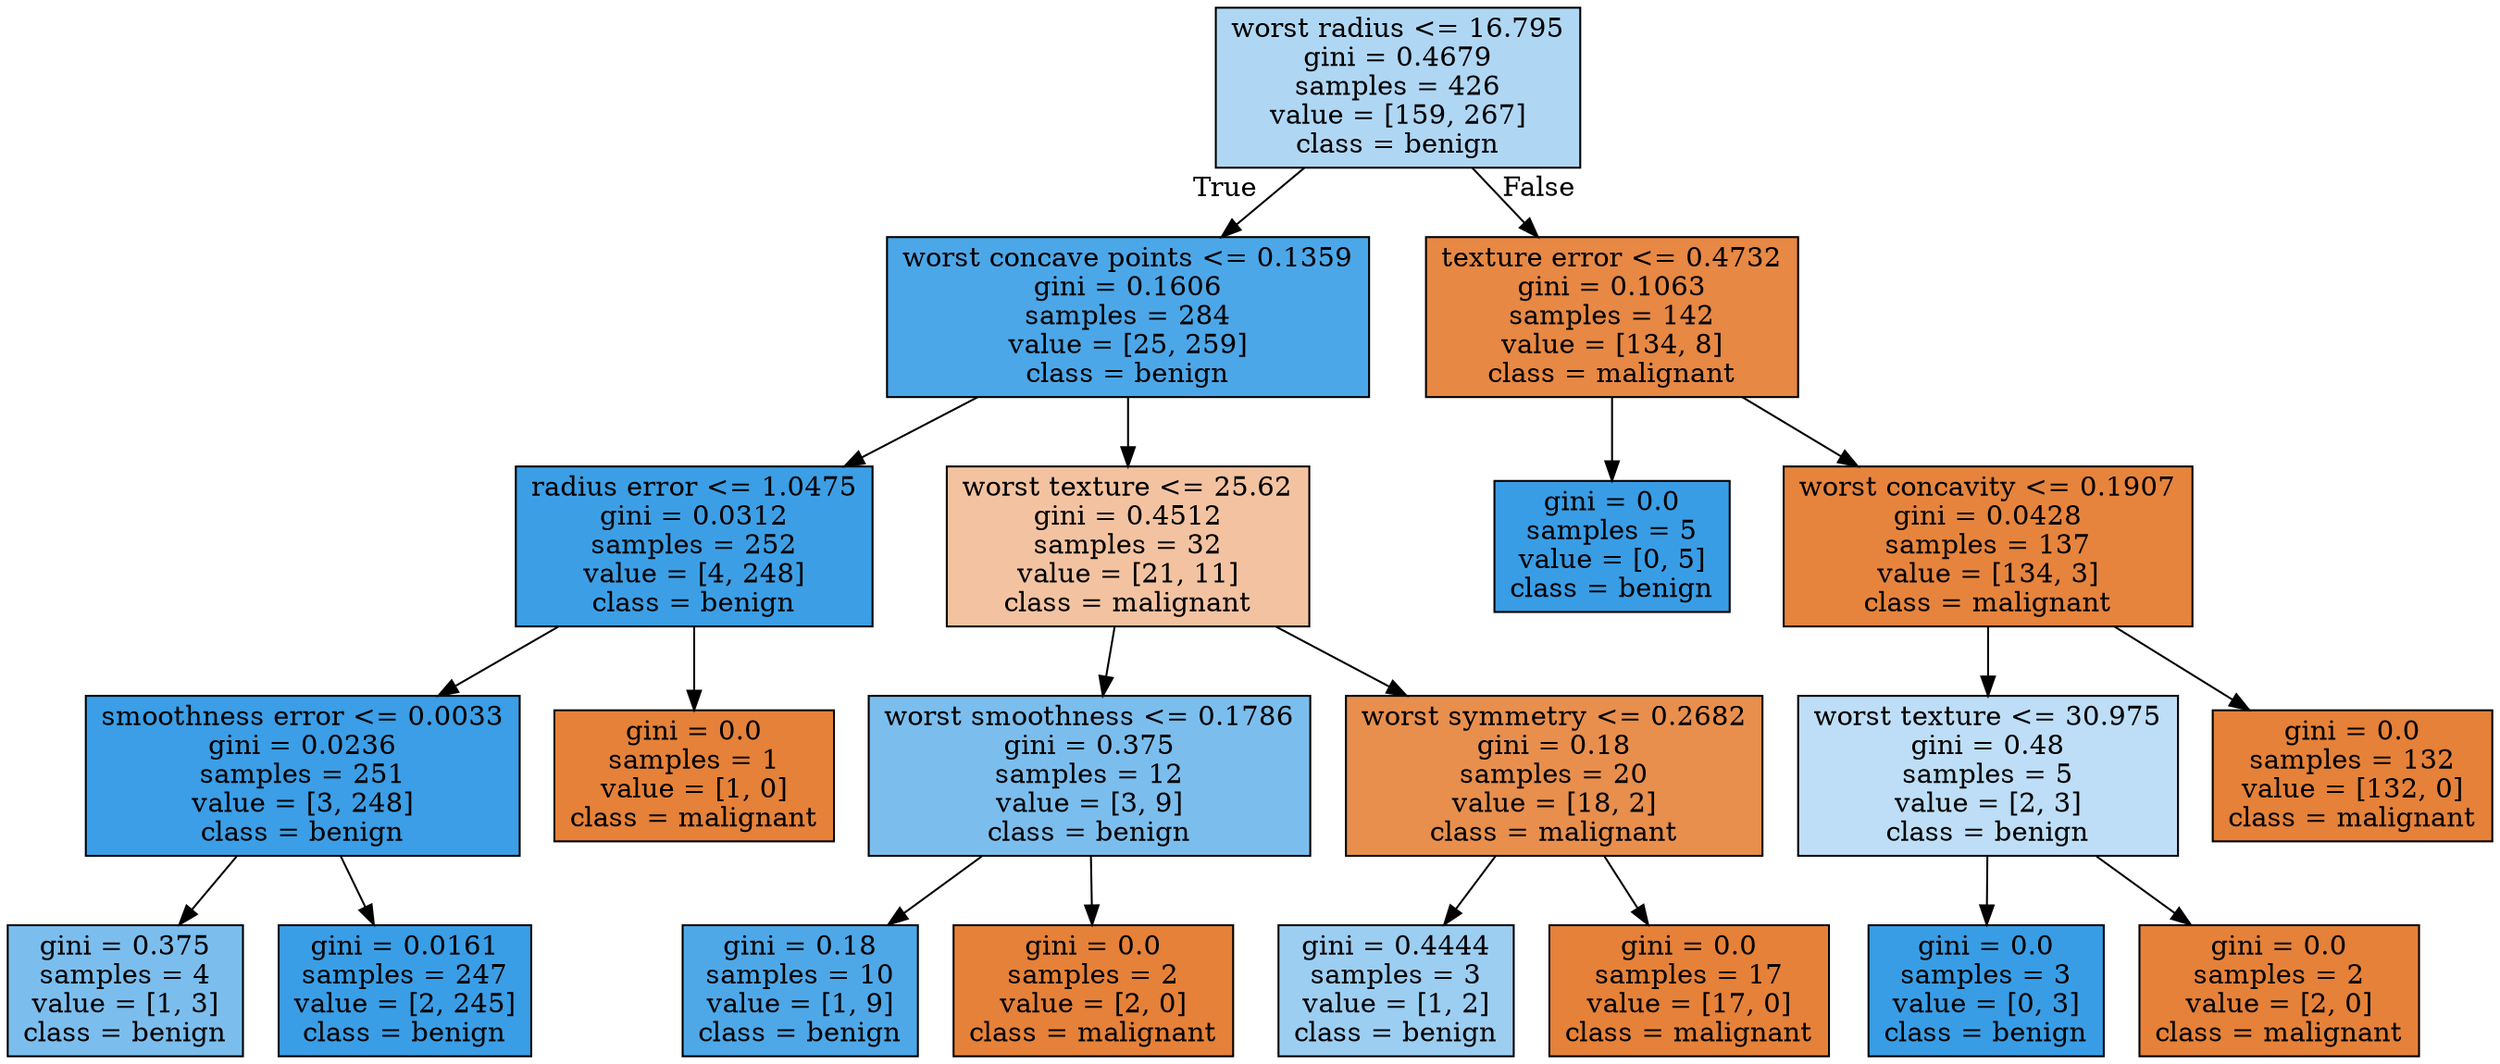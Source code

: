 digraph Tree {
node [shape=box, style="filled", color="black"] ;
0 [label="worst radius <= 16.795\ngini = 0.4679\nsamples = 426\nvalue = [159, 267]\nclass = benign", fillcolor="#399de567"] ;
1 [label="worst concave points <= 0.1359\ngini = 0.1606\nsamples = 284\nvalue = [25, 259]\nclass = benign", fillcolor="#399de5e6"] ;
0 -> 1 [labeldistance=2.5, labelangle=45, headlabel="True"] ;
2 [label="radius error <= 1.0475\ngini = 0.0312\nsamples = 252\nvalue = [4, 248]\nclass = benign", fillcolor="#399de5fb"] ;
1 -> 2 ;
3 [label="smoothness error <= 0.0033\ngini = 0.0236\nsamples = 251\nvalue = [3, 248]\nclass = benign", fillcolor="#399de5fc"] ;
2 -> 3 ;
4 [label="gini = 0.375\nsamples = 4\nvalue = [1, 3]\nclass = benign", fillcolor="#399de5aa"] ;
3 -> 4 ;
5 [label="gini = 0.0161\nsamples = 247\nvalue = [2, 245]\nclass = benign", fillcolor="#399de5fd"] ;
3 -> 5 ;
6 [label="gini = 0.0\nsamples = 1\nvalue = [1, 0]\nclass = malignant", fillcolor="#e58139ff"] ;
2 -> 6 ;
7 [label="worst texture <= 25.62\ngini = 0.4512\nsamples = 32\nvalue = [21, 11]\nclass = malignant", fillcolor="#e5813979"] ;
1 -> 7 ;
8 [label="worst smoothness <= 0.1786\ngini = 0.375\nsamples = 12\nvalue = [3, 9]\nclass = benign", fillcolor="#399de5aa"] ;
7 -> 8 ;
9 [label="gini = 0.18\nsamples = 10\nvalue = [1, 9]\nclass = benign", fillcolor="#399de5e3"] ;
8 -> 9 ;
10 [label="gini = 0.0\nsamples = 2\nvalue = [2, 0]\nclass = malignant", fillcolor="#e58139ff"] ;
8 -> 10 ;
11 [label="worst symmetry <= 0.2682\ngini = 0.18\nsamples = 20\nvalue = [18, 2]\nclass = malignant", fillcolor="#e58139e3"] ;
7 -> 11 ;
12 [label="gini = 0.4444\nsamples = 3\nvalue = [1, 2]\nclass = benign", fillcolor="#399de57f"] ;
11 -> 12 ;
13 [label="gini = 0.0\nsamples = 17\nvalue = [17, 0]\nclass = malignant", fillcolor="#e58139ff"] ;
11 -> 13 ;
14 [label="texture error <= 0.4732\ngini = 0.1063\nsamples = 142\nvalue = [134, 8]\nclass = malignant", fillcolor="#e58139f0"] ;
0 -> 14 [labeldistance=2.5, labelangle=-45, headlabel="False"] ;
15 [label="gini = 0.0\nsamples = 5\nvalue = [0, 5]\nclass = benign", fillcolor="#399de5ff"] ;
14 -> 15 ;
16 [label="worst concavity <= 0.1907\ngini = 0.0428\nsamples = 137\nvalue = [134, 3]\nclass = malignant", fillcolor="#e58139f9"] ;
14 -> 16 ;
17 [label="worst texture <= 30.975\ngini = 0.48\nsamples = 5\nvalue = [2, 3]\nclass = benign", fillcolor="#399de555"] ;
16 -> 17 ;
18 [label="gini = 0.0\nsamples = 3\nvalue = [0, 3]\nclass = benign", fillcolor="#399de5ff"] ;
17 -> 18 ;
19 [label="gini = 0.0\nsamples = 2\nvalue = [2, 0]\nclass = malignant", fillcolor="#e58139ff"] ;
17 -> 19 ;
20 [label="gini = 0.0\nsamples = 132\nvalue = [132, 0]\nclass = malignant", fillcolor="#e58139ff"] ;
16 -> 20 ;
}